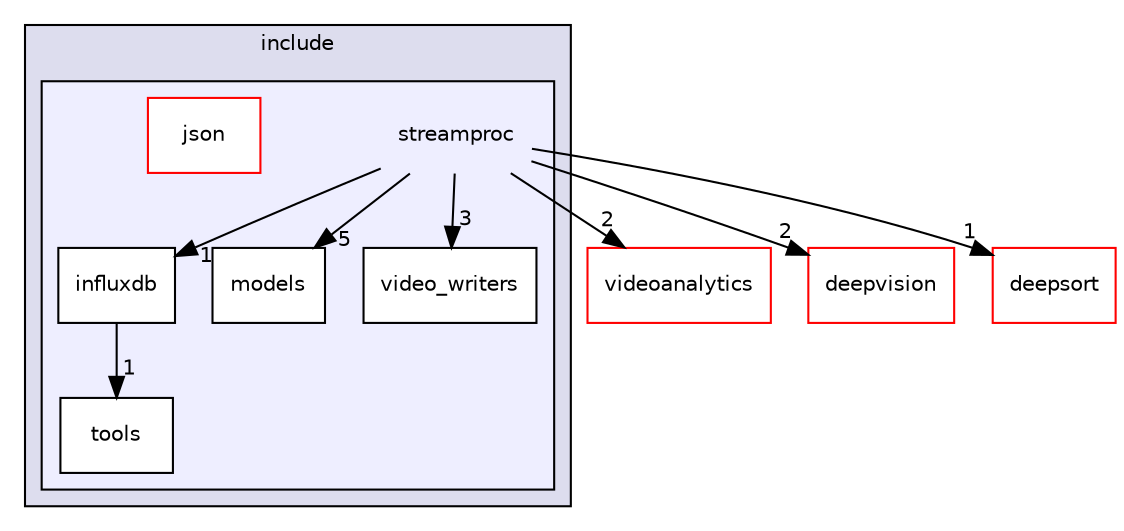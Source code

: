 digraph "/usr/local/include/streamproc" {
  compound=true
  node [ fontsize="10", fontname="Helvetica"];
  edge [ labelfontsize="10", labelfontname="Helvetica"];
  subgraph clusterdir_965469e30c00765877c0bb3dc3271ac9 {
    graph [ bgcolor="#ddddee", pencolor="black", label="include" fontname="Helvetica", fontsize="10", URL="dir_965469e30c00765877c0bb3dc3271ac9.html"]
  subgraph clusterdir_10fa85060218a74579f66e385fca5f68 {
    graph [ bgcolor="#eeeeff", pencolor="black", label="" URL="dir_10fa85060218a74579f66e385fca5f68.html"];
    dir_10fa85060218a74579f66e385fca5f68 [shape=plaintext label="streamproc"];
    dir_99a4ff717fc752bd635656d0f42bfa62 [shape=box label="influxdb" color="black" fillcolor="white" style="filled" URL="dir_99a4ff717fc752bd635656d0f42bfa62.html"];
    dir_060ef353870f987918ae1b30b1eed81f [shape=box label="json" color="red" fillcolor="white" style="filled" URL="dir_060ef353870f987918ae1b30b1eed81f.html"];
    dir_75897ef0e7448c2fef3a827e1e427260 [shape=box label="models" color="black" fillcolor="white" style="filled" URL="dir_75897ef0e7448c2fef3a827e1e427260.html"];
    dir_833e3a13fb69365bfe2898209cdcc409 [shape=box label="tools" color="black" fillcolor="white" style="filled" URL="dir_833e3a13fb69365bfe2898209cdcc409.html"];
    dir_fb975785a5cc3bb2ff908dcdd661db71 [shape=box label="video_writers" color="black" fillcolor="white" style="filled" URL="dir_fb975785a5cc3bb2ff908dcdd661db71.html"];
  }
  }
  dir_1d2fbc76cd2f0ff1c26c651684d4875a [shape=box label="videoanalytics" fillcolor="white" style="filled" color="red" URL="dir_1d2fbc76cd2f0ff1c26c651684d4875a.html"];
  dir_d72db6f9b16262d234de46bc36044bbd [shape=box label="deepvision" fillcolor="white" style="filled" color="red" URL="dir_d72db6f9b16262d234de46bc36044bbd.html"];
  dir_37ece1ddd3eee85022e189dbfdb44897 [shape=box label="deepsort" fillcolor="white" style="filled" color="red" URL="dir_37ece1ddd3eee85022e189dbfdb44897.html"];
  dir_10fa85060218a74579f66e385fca5f68->dir_1d2fbc76cd2f0ff1c26c651684d4875a [headlabel="2", labeldistance=1.5 headhref="dir_000014_000009.html"];
  dir_10fa85060218a74579f66e385fca5f68->dir_d72db6f9b16262d234de46bc36044bbd [headlabel="2", labeldistance=1.5 headhref="dir_000014_000004.html"];
  dir_10fa85060218a74579f66e385fca5f68->dir_75897ef0e7448c2fef3a827e1e427260 [headlabel="5", labeldistance=1.5 headhref="dir_000014_000018.html"];
  dir_10fa85060218a74579f66e385fca5f68->dir_fb975785a5cc3bb2ff908dcdd661db71 [headlabel="3", labeldistance=1.5 headhref="dir_000014_000020.html"];
  dir_10fa85060218a74579f66e385fca5f68->dir_37ece1ddd3eee85022e189dbfdb44897 [headlabel="1", labeldistance=1.5 headhref="dir_000014_000003.html"];
  dir_10fa85060218a74579f66e385fca5f68->dir_99a4ff717fc752bd635656d0f42bfa62 [headlabel="1", labeldistance=1.5 headhref="dir_000014_000015.html"];
  dir_99a4ff717fc752bd635656d0f42bfa62->dir_833e3a13fb69365bfe2898209cdcc409 [headlabel="1", labeldistance=1.5 headhref="dir_000015_000019.html"];
}
